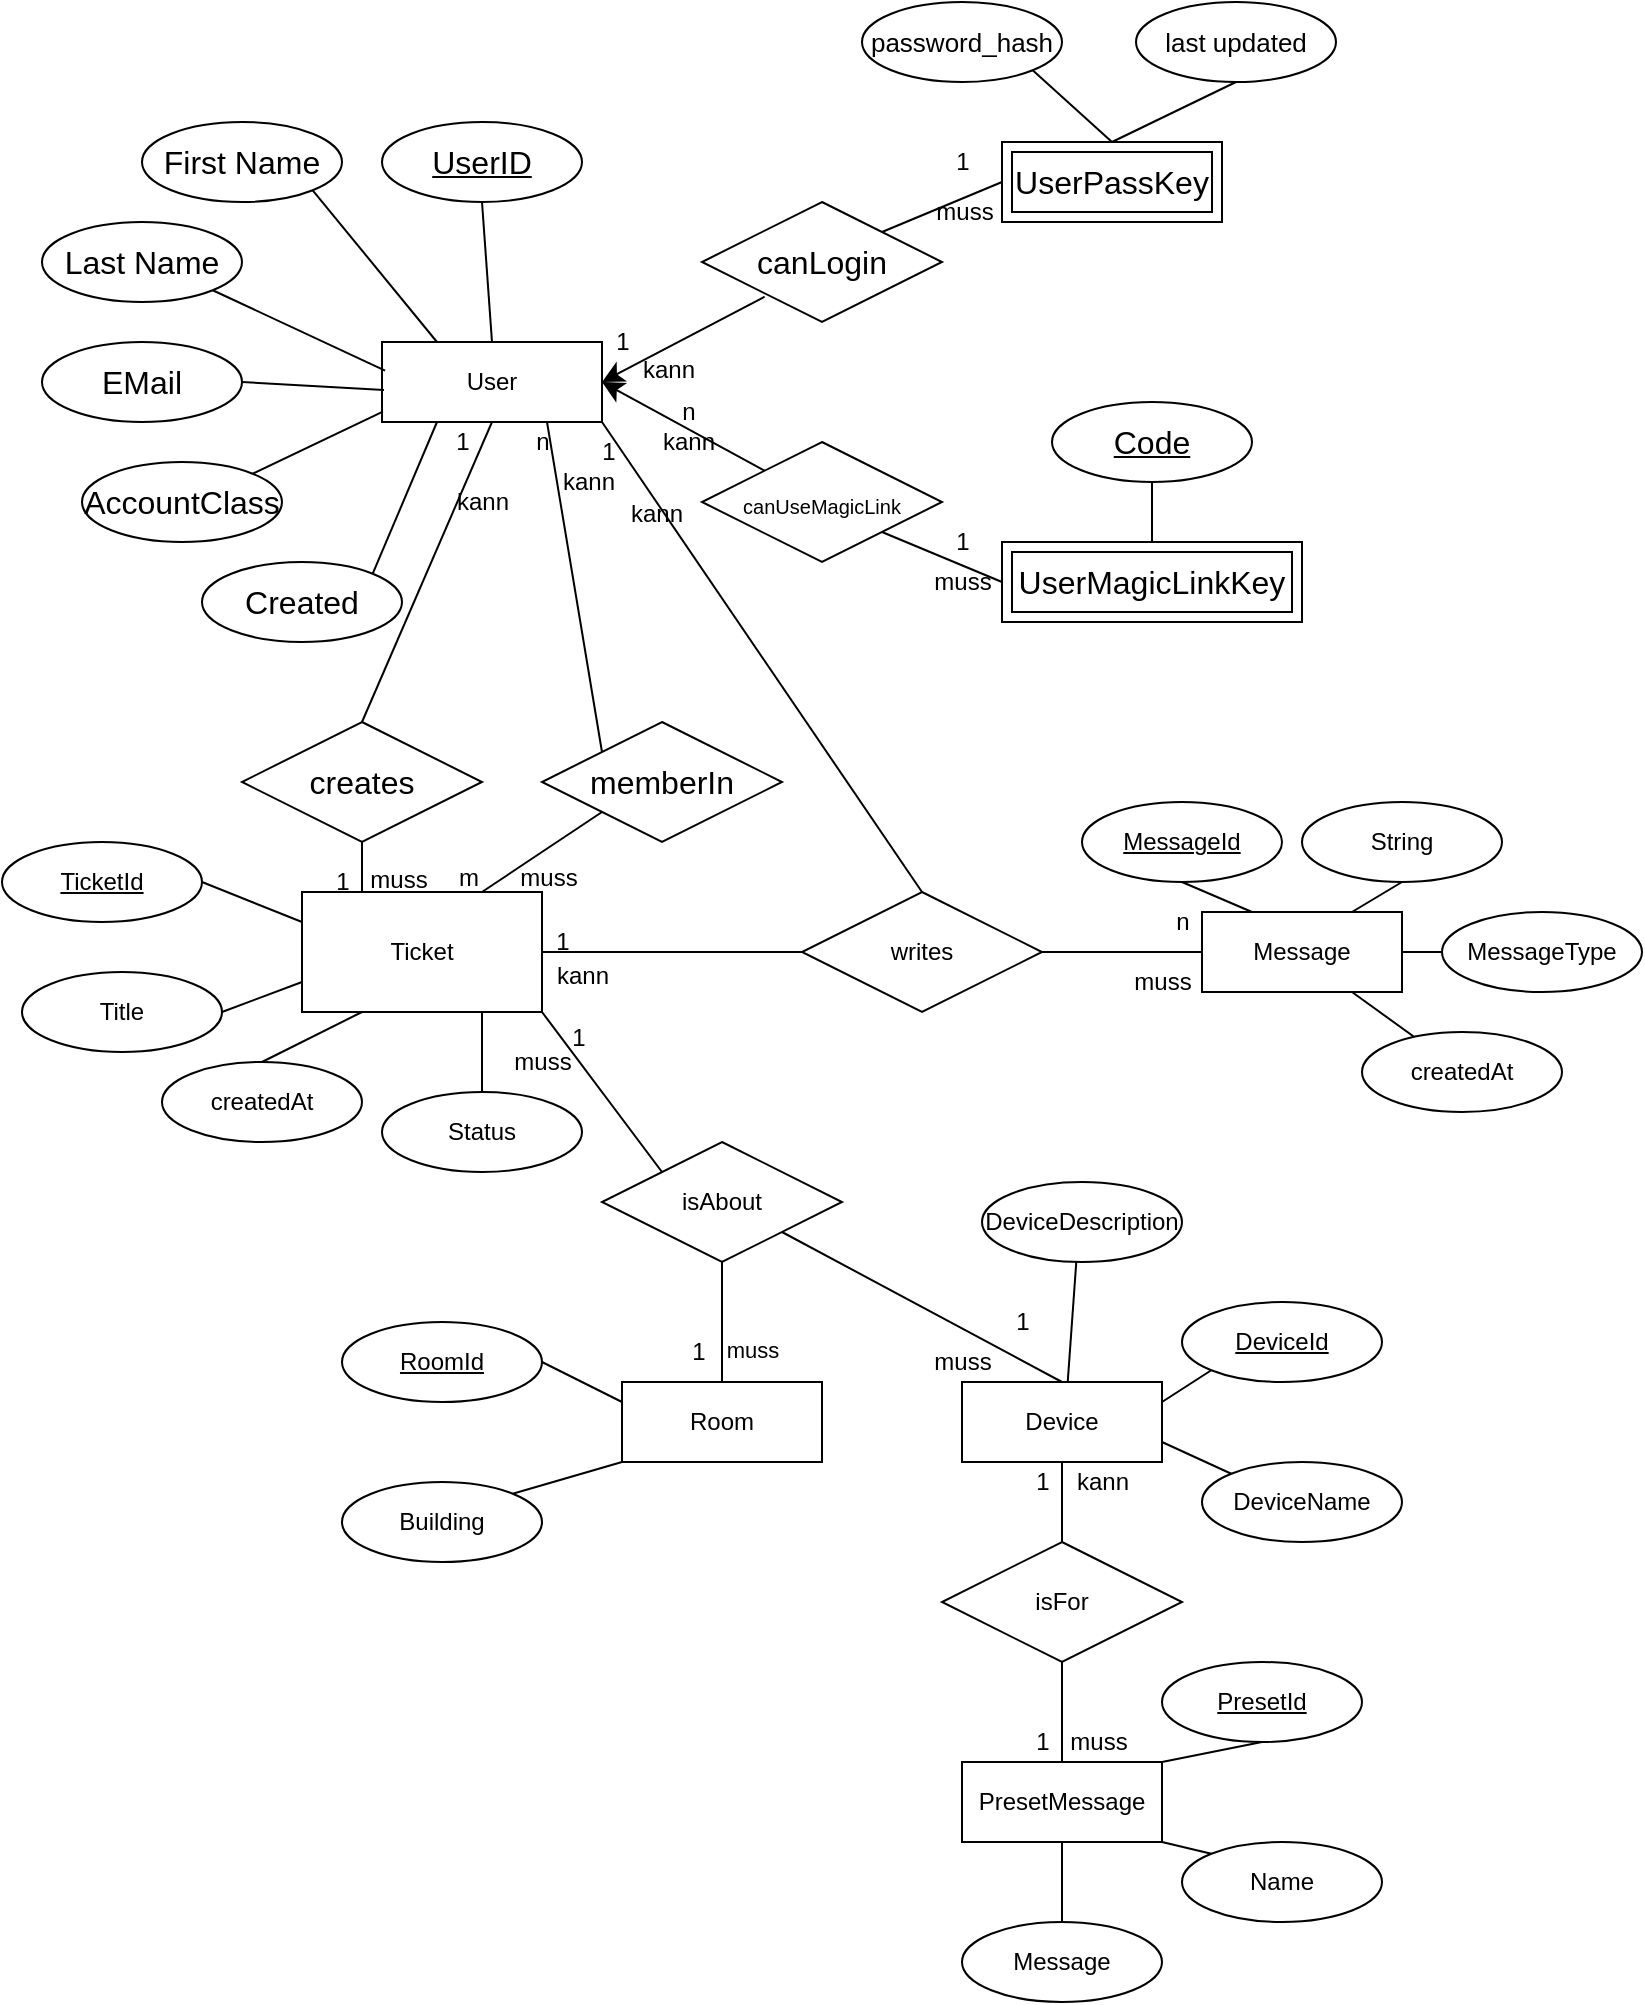 <mxfile version="20.5.3" type="embed"><diagram name="Seite-1" id="DrD-UzKnuhGf0NxtWh-D"><mxGraphModel dx="861" dy="655" grid="1" gridSize="10" guides="1" tooltips="1" connect="1" arrows="1" fold="1" page="1" pageScale="1" pageWidth="827" pageHeight="1169" math="0" shadow="0"><root><mxCell id="0"/><mxCell id="1" parent="0"/><mxCell id="13" style="edgeStyle=none;rounded=0;orthogonalLoop=1;jettySize=auto;html=1;exitX=0.5;exitY=1;exitDx=0;exitDy=0;entryX=0.5;entryY=0;entryDx=0;entryDy=0;endArrow=none;endFill=0;" parent="1" source="XscAAmb412mFf9nTwe-L-1" target="11" edge="1"><mxGeometry relative="1" as="geometry"/></mxCell><mxCell id="16" style="edgeStyle=none;rounded=0;orthogonalLoop=1;jettySize=auto;html=1;exitX=0.75;exitY=1;exitDx=0;exitDy=0;entryX=0;entryY=0;entryDx=0;entryDy=0;endArrow=none;endFill=0;" parent="1" source="XscAAmb412mFf9nTwe-L-1" target="12" edge="1"><mxGeometry relative="1" as="geometry"/></mxCell><mxCell id="19" style="edgeStyle=none;rounded=0;orthogonalLoop=1;jettySize=auto;html=1;exitX=1;exitY=1;exitDx=0;exitDy=0;entryX=0.5;entryY=0;entryDx=0;entryDy=0;endArrow=none;endFill=0;" parent="1" source="XscAAmb412mFf9nTwe-L-1" target="17" edge="1"><mxGeometry relative="1" as="geometry"/></mxCell><mxCell id="XscAAmb412mFf9nTwe-L-1" value="User" style="rounded=0;whiteSpace=wrap;html=1;" parent="1" vertex="1"><mxGeometry x="190" y="280" width="110" height="40" as="geometry"/></mxCell><mxCell id="XscAAmb412mFf9nTwe-L-8" style="edgeStyle=none;curved=1;rounded=0;orthogonalLoop=1;jettySize=auto;html=1;exitX=0.5;exitY=1;exitDx=0;exitDy=0;entryX=0.5;entryY=0;entryDx=0;entryDy=0;fontSize=12;startSize=8;endSize=8;endArrow=none;endFill=0;" parent="1" source="XscAAmb412mFf9nTwe-L-2" target="XscAAmb412mFf9nTwe-L-1" edge="1"><mxGeometry relative="1" as="geometry"/></mxCell><mxCell id="XscAAmb412mFf9nTwe-L-2" value="UserID" style="ellipse;whiteSpace=wrap;html=1;align=center;fontStyle=4;fontSize=16;" parent="1" vertex="1"><mxGeometry x="190" y="170" width="100" height="40" as="geometry"/></mxCell><mxCell id="XscAAmb412mFf9nTwe-L-9" style="edgeStyle=none;curved=1;rounded=0;orthogonalLoop=1;jettySize=auto;html=1;exitX=1;exitY=1;exitDx=0;exitDy=0;entryX=0.25;entryY=0;entryDx=0;entryDy=0;fontSize=12;startSize=8;endSize=8;endArrow=none;endFill=0;" parent="1" source="XscAAmb412mFf9nTwe-L-3" target="XscAAmb412mFf9nTwe-L-1" edge="1"><mxGeometry relative="1" as="geometry"/></mxCell><mxCell id="XscAAmb412mFf9nTwe-L-3" value="First Name" style="ellipse;whiteSpace=wrap;html=1;align=center;fontSize=16;" parent="1" vertex="1"><mxGeometry x="70" y="170" width="100" height="40" as="geometry"/></mxCell><mxCell id="XscAAmb412mFf9nTwe-L-10" style="edgeStyle=none;curved=1;rounded=0;orthogonalLoop=1;jettySize=auto;html=1;exitX=1;exitY=1;exitDx=0;exitDy=0;entryX=0.014;entryY=0.357;entryDx=0;entryDy=0;entryPerimeter=0;fontSize=12;startSize=8;endSize=8;endArrow=none;endFill=0;" parent="1" source="XscAAmb412mFf9nTwe-L-4" target="XscAAmb412mFf9nTwe-L-1" edge="1"><mxGeometry relative="1" as="geometry"/></mxCell><mxCell id="XscAAmb412mFf9nTwe-L-4" value="Last Name" style="ellipse;whiteSpace=wrap;html=1;align=center;fontSize=16;" parent="1" vertex="1"><mxGeometry x="20" y="220" width="100" height="40" as="geometry"/></mxCell><mxCell id="XscAAmb412mFf9nTwe-L-11" style="edgeStyle=none;curved=1;rounded=0;orthogonalLoop=1;jettySize=auto;html=1;exitX=1;exitY=0.5;exitDx=0;exitDy=0;entryX=0.009;entryY=0.6;entryDx=0;entryDy=0;entryPerimeter=0;fontSize=12;startSize=8;endSize=8;endArrow=none;endFill=0;" parent="1" source="XscAAmb412mFf9nTwe-L-5" target="XscAAmb412mFf9nTwe-L-1" edge="1"><mxGeometry relative="1" as="geometry"/></mxCell><mxCell id="XscAAmb412mFf9nTwe-L-5" value="EMail" style="ellipse;whiteSpace=wrap;html=1;align=center;fontSize=16;" parent="1" vertex="1"><mxGeometry x="20" y="280" width="100" height="40" as="geometry"/></mxCell><mxCell id="XscAAmb412mFf9nTwe-L-12" style="edgeStyle=none;curved=1;rounded=0;orthogonalLoop=1;jettySize=auto;html=1;exitX=1;exitY=0;exitDx=0;exitDy=0;entryX=0.004;entryY=0.871;entryDx=0;entryDy=0;entryPerimeter=0;fontSize=12;startSize=8;endSize=8;endArrow=none;endFill=0;" parent="1" source="XscAAmb412mFf9nTwe-L-6" target="XscAAmb412mFf9nTwe-L-1" edge="1"><mxGeometry relative="1" as="geometry"/></mxCell><mxCell id="XscAAmb412mFf9nTwe-L-6" value="AccountClass" style="ellipse;whiteSpace=wrap;html=1;align=center;fontSize=16;" parent="1" vertex="1"><mxGeometry x="40" y="340" width="100" height="40" as="geometry"/></mxCell><mxCell id="XscAAmb412mFf9nTwe-L-13" style="edgeStyle=none;curved=1;rounded=0;orthogonalLoop=1;jettySize=auto;html=1;exitX=1;exitY=0;exitDx=0;exitDy=0;entryX=0.25;entryY=1;entryDx=0;entryDy=0;fontSize=12;startSize=8;endSize=8;endArrow=none;endFill=0;" parent="1" source="XscAAmb412mFf9nTwe-L-7" target="XscAAmb412mFf9nTwe-L-1" edge="1"><mxGeometry relative="1" as="geometry"/></mxCell><mxCell id="XscAAmb412mFf9nTwe-L-7" value="Created" style="ellipse;whiteSpace=wrap;html=1;align=center;fontSize=16;" parent="1" vertex="1"><mxGeometry x="100" y="390" width="100" height="40" as="geometry"/></mxCell><mxCell id="XscAAmb412mFf9nTwe-L-28" style="edgeStyle=none;curved=1;rounded=0;orthogonalLoop=1;jettySize=auto;html=1;exitX=0.5;exitY=0;exitDx=0;exitDy=0;entryX=1;entryY=1;entryDx=0;entryDy=0;fontSize=12;startSize=8;endSize=8;endArrow=none;endFill=0;" parent="1" source="XscAAmb412mFf9nTwe-L-15" target="XscAAmb412mFf9nTwe-L-26" edge="1"><mxGeometry relative="1" as="geometry"/></mxCell><mxCell id="XscAAmb412mFf9nTwe-L-15" value="UserPassKey" style="shape=ext;margin=3;double=1;whiteSpace=wrap;html=1;align=center;fontSize=16;" parent="1" vertex="1"><mxGeometry x="500" y="180" width="110" height="40" as="geometry"/></mxCell><mxCell id="XscAAmb412mFf9nTwe-L-18" style="edgeStyle=none;curved=1;rounded=0;orthogonalLoop=1;jettySize=auto;html=1;exitX=1;exitY=0;exitDx=0;exitDy=0;entryX=0;entryY=0.5;entryDx=0;entryDy=0;fontSize=12;startSize=8;endSize=8;endArrow=none;endFill=0;" parent="1" source="XscAAmb412mFf9nTwe-L-17" target="XscAAmb412mFf9nTwe-L-15" edge="1"><mxGeometry relative="1" as="geometry"/></mxCell><mxCell id="XscAAmb412mFf9nTwe-L-19" style="edgeStyle=none;curved=1;rounded=0;orthogonalLoop=1;jettySize=auto;html=1;exitX=0.261;exitY=0.789;exitDx=0;exitDy=0;entryX=1;entryY=0.5;entryDx=0;entryDy=0;fontSize=12;startSize=8;endSize=8;exitPerimeter=0;" parent="1" source="XscAAmb412mFf9nTwe-L-17" target="XscAAmb412mFf9nTwe-L-1" edge="1"><mxGeometry relative="1" as="geometry"/></mxCell><mxCell id="XscAAmb412mFf9nTwe-L-17" value="canLogin" style="shape=rhombus;perimeter=rhombusPerimeter;whiteSpace=wrap;html=1;align=center;fontSize=16;" parent="1" vertex="1"><mxGeometry x="350" y="210" width="120" height="60" as="geometry"/></mxCell><mxCell id="XscAAmb412mFf9nTwe-L-22" value="UserMagicLinkKey" style="shape=ext;margin=3;double=1;whiteSpace=wrap;html=1;align=center;fontSize=16;" parent="1" vertex="1"><mxGeometry x="500" y="380" width="150" height="40" as="geometry"/></mxCell><mxCell id="XscAAmb412mFf9nTwe-L-23" style="edgeStyle=none;curved=1;rounded=0;orthogonalLoop=1;jettySize=auto;html=1;exitX=1;exitY=1;exitDx=0;exitDy=0;entryX=0;entryY=0.5;entryDx=0;entryDy=0;fontSize=12;startSize=8;endSize=8;endArrow=none;endFill=0;" parent="1" source="XscAAmb412mFf9nTwe-L-25" target="XscAAmb412mFf9nTwe-L-22" edge="1"><mxGeometry relative="1" as="geometry"/></mxCell><mxCell id="XscAAmb412mFf9nTwe-L-24" style="edgeStyle=none;curved=1;rounded=0;orthogonalLoop=1;jettySize=auto;html=1;entryX=1;entryY=0.5;entryDx=0;entryDy=0;fontSize=12;startSize=8;endSize=8;" parent="1" source="XscAAmb412mFf9nTwe-L-25" target="XscAAmb412mFf9nTwe-L-1" edge="1"><mxGeometry relative="1" as="geometry"><mxPoint x="310" y="440" as="targetPoint"/></mxGeometry></mxCell><mxCell id="XscAAmb412mFf9nTwe-L-25" value="&lt;font style=&quot;font-size: 10px;&quot;&gt;canUseMagicLink&lt;/font&gt;" style="shape=rhombus;perimeter=rhombusPerimeter;whiteSpace=wrap;html=1;align=center;fontSize=16;" parent="1" vertex="1"><mxGeometry x="350" y="330" width="120" height="60" as="geometry"/></mxCell><mxCell id="XscAAmb412mFf9nTwe-L-26" value="password_hash" style="ellipse;whiteSpace=wrap;html=1;align=center;fontSize=13;" parent="1" vertex="1"><mxGeometry x="430" y="110" width="100" height="40" as="geometry"/></mxCell><mxCell id="XscAAmb412mFf9nTwe-L-29" style="edgeStyle=none;curved=1;rounded=0;orthogonalLoop=1;jettySize=auto;html=1;exitX=0.5;exitY=1;exitDx=0;exitDy=0;entryX=0.5;entryY=0;entryDx=0;entryDy=0;fontSize=12;startSize=8;endSize=8;endArrow=none;endFill=0;" parent="1" source="XscAAmb412mFf9nTwe-L-27" target="XscAAmb412mFf9nTwe-L-15" edge="1"><mxGeometry relative="1" as="geometry"/></mxCell><mxCell id="XscAAmb412mFf9nTwe-L-27" value="last updated" style="ellipse;whiteSpace=wrap;html=1;align=center;fontSize=13;" parent="1" vertex="1"><mxGeometry x="567" y="110" width="100" height="40" as="geometry"/></mxCell><mxCell id="XscAAmb412mFf9nTwe-L-32" style="edgeStyle=none;curved=1;rounded=0;orthogonalLoop=1;jettySize=auto;html=1;exitX=0.5;exitY=1;exitDx=0;exitDy=0;fontSize=12;startSize=8;endSize=8;endArrow=none;endFill=0;" parent="1" source="XscAAmb412mFf9nTwe-L-31" target="XscAAmb412mFf9nTwe-L-22" edge="1"><mxGeometry relative="1" as="geometry"/></mxCell><mxCell id="XscAAmb412mFf9nTwe-L-31" value="Code" style="ellipse;whiteSpace=wrap;html=1;align=center;fontStyle=4;fontSize=16;" parent="1" vertex="1"><mxGeometry x="525" y="310" width="100" height="40" as="geometry"/></mxCell><mxCell id="18" style="edgeStyle=none;rounded=0;orthogonalLoop=1;jettySize=auto;html=1;exitX=1;exitY=0.5;exitDx=0;exitDy=0;entryX=0;entryY=0.5;entryDx=0;entryDy=0;endArrow=none;endFill=0;" parent="1" source="2" target="17" edge="1"><mxGeometry relative="1" as="geometry"/></mxCell><mxCell id="30" style="edgeStyle=none;rounded=0;orthogonalLoop=1;jettySize=auto;html=1;exitX=1;exitY=1;exitDx=0;exitDy=0;entryX=0;entryY=0;entryDx=0;entryDy=0;endArrow=none;endFill=0;" parent="1" source="2" target="29" edge="1"><mxGeometry relative="1" as="geometry"/></mxCell><mxCell id="2" value="Ticket" style="rounded=0;whiteSpace=wrap;html=1;" parent="1" vertex="1"><mxGeometry x="150" y="555" width="120" height="60" as="geometry"/></mxCell><mxCell id="7" style="rounded=0;orthogonalLoop=1;jettySize=auto;html=1;exitX=1;exitY=0.5;exitDx=0;exitDy=0;entryX=0;entryY=0.25;entryDx=0;entryDy=0;endArrow=none;endFill=0;" parent="1" source="3" target="2" edge="1"><mxGeometry relative="1" as="geometry"/></mxCell><mxCell id="3" value="TicketId" style="ellipse;whiteSpace=wrap;html=1;align=center;fontStyle=4;" parent="1" vertex="1"><mxGeometry y="530" width="100" height="40" as="geometry"/></mxCell><mxCell id="8" style="edgeStyle=none;rounded=0;orthogonalLoop=1;jettySize=auto;html=1;exitX=1;exitY=0.5;exitDx=0;exitDy=0;entryX=0;entryY=0.75;entryDx=0;entryDy=0;endArrow=none;endFill=0;" parent="1" source="4" target="2" edge="1"><mxGeometry relative="1" as="geometry"/></mxCell><mxCell id="4" value="Title" style="ellipse;whiteSpace=wrap;html=1;align=center;" parent="1" vertex="1"><mxGeometry x="10" y="595" width="100" height="40" as="geometry"/></mxCell><mxCell id="9" style="edgeStyle=none;rounded=0;orthogonalLoop=1;jettySize=auto;html=1;exitX=0.5;exitY=0;exitDx=0;exitDy=0;entryX=0.25;entryY=1;entryDx=0;entryDy=0;endArrow=none;endFill=0;" parent="1" source="5" target="2" edge="1"><mxGeometry relative="1" as="geometry"/></mxCell><mxCell id="5" value="createdAt" style="ellipse;whiteSpace=wrap;html=1;align=center;" parent="1" vertex="1"><mxGeometry x="80" y="640" width="100" height="40" as="geometry"/></mxCell><mxCell id="10" style="edgeStyle=none;rounded=0;orthogonalLoop=1;jettySize=auto;html=1;exitX=0.5;exitY=0;exitDx=0;exitDy=0;entryX=0.75;entryY=1;entryDx=0;entryDy=0;endArrow=none;endFill=0;" parent="1" source="6" target="2" edge="1"><mxGeometry relative="1" as="geometry"/></mxCell><mxCell id="6" value="Status" style="ellipse;whiteSpace=wrap;html=1;align=center;" parent="1" vertex="1"><mxGeometry x="190" y="655" width="100" height="40" as="geometry"/></mxCell><mxCell id="14" style="edgeStyle=none;rounded=0;orthogonalLoop=1;jettySize=auto;html=1;exitX=0.5;exitY=1;exitDx=0;exitDy=0;entryX=0.25;entryY=0;entryDx=0;entryDy=0;endArrow=none;endFill=0;" parent="1" source="11" target="2" edge="1"><mxGeometry relative="1" as="geometry"/></mxCell><mxCell id="11" value="creates" style="shape=rhombus;perimeter=rhombusPerimeter;whiteSpace=wrap;html=1;align=center;fontSize=16;" parent="1" vertex="1"><mxGeometry x="120" y="470" width="120" height="60" as="geometry"/></mxCell><mxCell id="15" style="edgeStyle=none;rounded=0;orthogonalLoop=1;jettySize=auto;html=1;exitX=0;exitY=1;exitDx=0;exitDy=0;entryX=0.75;entryY=0;entryDx=0;entryDy=0;endArrow=none;endFill=0;" parent="1" source="12" target="2" edge="1"><mxGeometry relative="1" as="geometry"/></mxCell><mxCell id="12" value="memberIn" style="shape=rhombus;perimeter=rhombusPerimeter;whiteSpace=wrap;html=1;align=center;fontSize=16;" parent="1" vertex="1"><mxGeometry x="270" y="470" width="120" height="60" as="geometry"/></mxCell><mxCell id="21" style="edgeStyle=none;rounded=0;orthogonalLoop=1;jettySize=auto;html=1;exitX=1;exitY=0.5;exitDx=0;exitDy=0;entryX=0;entryY=0.5;entryDx=0;entryDy=0;endArrow=none;endFill=0;" parent="1" source="17" target="20" edge="1"><mxGeometry relative="1" as="geometry"/></mxCell><mxCell id="17" value="writes" style="shape=rhombus;perimeter=rhombusPerimeter;whiteSpace=wrap;html=1;align=center;" parent="1" vertex="1"><mxGeometry x="400" y="555" width="120" height="60" as="geometry"/></mxCell><mxCell id="27" style="edgeStyle=none;rounded=0;orthogonalLoop=1;jettySize=auto;html=1;exitX=0.75;exitY=0;exitDx=0;exitDy=0;entryX=0.5;entryY=1;entryDx=0;entryDy=0;endArrow=none;endFill=0;" parent="1" source="20" target="25" edge="1"><mxGeometry relative="1" as="geometry"/></mxCell><mxCell id="28" style="edgeStyle=none;rounded=0;orthogonalLoop=1;jettySize=auto;html=1;exitX=1;exitY=0.5;exitDx=0;exitDy=0;entryX=0;entryY=0.5;entryDx=0;entryDy=0;endArrow=none;endFill=0;" parent="1" source="20" target="26" edge="1"><mxGeometry relative="1" as="geometry"/></mxCell><mxCell id="95" style="rounded=0;orthogonalLoop=1;jettySize=auto;html=1;exitX=0.75;exitY=1;exitDx=0;exitDy=0;entryX=0.31;entryY=0.15;entryDx=0;entryDy=0;entryPerimeter=0;endArrow=none;endFill=0;" parent="1" source="20" target="94" edge="1"><mxGeometry relative="1" as="geometry"/></mxCell><mxCell id="20" value="Message" style="whiteSpace=wrap;html=1;align=center;" parent="1" vertex="1"><mxGeometry x="600" y="565" width="100" height="40" as="geometry"/></mxCell><mxCell id="23" style="edgeStyle=none;rounded=0;orthogonalLoop=1;jettySize=auto;html=1;exitX=0.5;exitY=1;exitDx=0;exitDy=0;entryX=0.25;entryY=0;entryDx=0;entryDy=0;endArrow=none;endFill=0;" parent="1" source="22" target="20" edge="1"><mxGeometry relative="1" as="geometry"/></mxCell><mxCell id="22" value="MessageId" style="ellipse;whiteSpace=wrap;html=1;align=center;fontStyle=4" parent="1" vertex="1"><mxGeometry x="540" y="510" width="100" height="40" as="geometry"/></mxCell><mxCell id="25" value="String" style="ellipse;whiteSpace=wrap;html=1;align=center;" parent="1" vertex="1"><mxGeometry x="650" y="510" width="100" height="40" as="geometry"/></mxCell><mxCell id="26" value="MessageType" style="ellipse;whiteSpace=wrap;html=1;align=center;" parent="1" vertex="1"><mxGeometry x="720" y="565" width="100" height="40" as="geometry"/></mxCell><mxCell id="39" style="edgeStyle=none;rounded=0;orthogonalLoop=1;jettySize=auto;html=1;exitX=0.5;exitY=1;exitDx=0;exitDy=0;entryX=0.5;entryY=0;entryDx=0;entryDy=0;endArrow=none;endFill=0;" parent="1" source="29" target="32" edge="1"><mxGeometry relative="1" as="geometry"/></mxCell><mxCell id="85" value="muss" style="edgeLabel;html=1;align=center;verticalAlign=middle;resizable=0;points=[];" parent="39" vertex="1" connectable="0"><mxGeometry x="0.446" y="5" relative="1" as="geometry"><mxPoint x="10" as="offset"/></mxGeometry></mxCell><mxCell id="41" style="edgeStyle=none;rounded=0;orthogonalLoop=1;jettySize=auto;html=1;exitX=1;exitY=1;exitDx=0;exitDy=0;entryX=0.5;entryY=0;entryDx=0;entryDy=0;endArrow=none;endFill=0;" parent="1" source="29" target="40" edge="1"><mxGeometry relative="1" as="geometry"/></mxCell><mxCell id="29" value="isAbout" style="shape=rhombus;perimeter=rhombusPerimeter;whiteSpace=wrap;html=1;align=center;" parent="1" vertex="1"><mxGeometry x="300" y="680" width="120" height="60" as="geometry"/></mxCell><mxCell id="37" style="edgeStyle=none;rounded=0;orthogonalLoop=1;jettySize=auto;html=1;exitX=0;exitY=1;exitDx=0;exitDy=0;entryX=1;entryY=0;entryDx=0;entryDy=0;endArrow=none;endFill=0;" parent="1" source="32" target="36" edge="1"><mxGeometry relative="1" as="geometry"/></mxCell><mxCell id="38" style="edgeStyle=none;rounded=0;orthogonalLoop=1;jettySize=auto;html=1;exitX=0;exitY=0.25;exitDx=0;exitDy=0;entryX=1;entryY=0.5;entryDx=0;entryDy=0;endArrow=none;endFill=0;" parent="1" source="32" target="34" edge="1"><mxGeometry relative="1" as="geometry"/></mxCell><mxCell id="32" value="Room" style="whiteSpace=wrap;html=1;align=center;" parent="1" vertex="1"><mxGeometry x="310" y="800" width="100" height="40" as="geometry"/></mxCell><mxCell id="34" value="RoomId" style="ellipse;whiteSpace=wrap;html=1;align=center;fontStyle=4;" parent="1" vertex="1"><mxGeometry x="170" y="770" width="100" height="40" as="geometry"/></mxCell><mxCell id="36" value="Building" style="ellipse;whiteSpace=wrap;html=1;align=center;fontStyle=0;" parent="1" vertex="1"><mxGeometry x="170" y="850" width="100" height="40" as="geometry"/></mxCell><mxCell id="45" style="edgeStyle=none;rounded=0;orthogonalLoop=1;jettySize=auto;html=1;exitX=0.5;exitY=1;exitDx=0;exitDy=0;entryX=0.5;entryY=0;entryDx=0;entryDy=0;endArrow=none;endFill=0;" parent="1" source="40" target="44" edge="1"><mxGeometry relative="1" as="geometry"/></mxCell><mxCell id="46" style="edgeStyle=none;rounded=0;orthogonalLoop=1;jettySize=auto;html=1;exitX=1;exitY=0.75;exitDx=0;exitDy=0;entryX=0;entryY=0;entryDx=0;entryDy=0;endArrow=none;endFill=0;" parent="1" source="40" target="43" edge="1"><mxGeometry relative="1" as="geometry"/></mxCell><mxCell id="47" style="edgeStyle=none;rounded=0;orthogonalLoop=1;jettySize=auto;html=1;exitX=1;exitY=0.25;exitDx=0;exitDy=0;entryX=0;entryY=1;entryDx=0;entryDy=0;endArrow=none;endFill=0;" parent="1" source="40" target="42" edge="1"><mxGeometry relative="1" as="geometry"/></mxCell><mxCell id="52" style="edgeStyle=none;rounded=0;orthogonalLoop=1;jettySize=auto;html=1;exitX=0.5;exitY=1;exitDx=0;exitDy=0;entryX=0.5;entryY=0;entryDx=0;entryDy=0;endArrow=none;endFill=0;" parent="1" source="40" target="50" edge="1"><mxGeometry relative="1" as="geometry"/></mxCell><mxCell id="40" value="Device" style="whiteSpace=wrap;html=1;align=center;" parent="1" vertex="1"><mxGeometry x="480" y="800" width="100" height="40" as="geometry"/></mxCell><mxCell id="42" value="DeviceId" style="ellipse;whiteSpace=wrap;html=1;align=center;fontStyle=4;" parent="1" vertex="1"><mxGeometry x="590" y="760" width="100" height="40" as="geometry"/></mxCell><mxCell id="43" value="DeviceName" style="ellipse;whiteSpace=wrap;html=1;align=center;" parent="1" vertex="1"><mxGeometry x="600" y="840" width="100" height="40" as="geometry"/></mxCell><mxCell id="44" value="DeviceDescription" style="ellipse;whiteSpace=wrap;html=1;align=center;" parent="1" vertex="1"><mxGeometry x="490" y="700" width="100" height="40" as="geometry"/></mxCell><mxCell id="54" style="edgeStyle=none;rounded=0;orthogonalLoop=1;jettySize=auto;html=1;exitX=1;exitY=0;exitDx=0;exitDy=0;entryX=0.5;entryY=1;entryDx=0;entryDy=0;endArrow=none;endFill=0;" parent="1" source="49" target="53" edge="1"><mxGeometry relative="1" as="geometry"/></mxCell><mxCell id="56" style="edgeStyle=none;rounded=0;orthogonalLoop=1;jettySize=auto;html=1;exitX=1;exitY=1;exitDx=0;exitDy=0;entryX=0;entryY=0;entryDx=0;entryDy=0;endArrow=none;endFill=0;" parent="1" source="49" target="55" edge="1"><mxGeometry relative="1" as="geometry"/></mxCell><mxCell id="58" style="edgeStyle=none;rounded=0;orthogonalLoop=1;jettySize=auto;html=1;exitX=0.5;exitY=1;exitDx=0;exitDy=0;entryX=0.5;entryY=0;entryDx=0;entryDy=0;endArrow=none;endFill=0;" parent="1" source="49" target="57" edge="1"><mxGeometry relative="1" as="geometry"/></mxCell><mxCell id="49" value="PresetMessage" style="whiteSpace=wrap;html=1;align=center;" parent="1" vertex="1"><mxGeometry x="480" y="990" width="100" height="40" as="geometry"/></mxCell><mxCell id="51" style="edgeStyle=none;rounded=0;orthogonalLoop=1;jettySize=auto;html=1;exitX=0.5;exitY=1;exitDx=0;exitDy=0;entryX=0.5;entryY=0;entryDx=0;entryDy=0;endArrow=none;endFill=0;" parent="1" source="50" target="49" edge="1"><mxGeometry relative="1" as="geometry"/></mxCell><mxCell id="50" value="isFor" style="shape=rhombus;perimeter=rhombusPerimeter;whiteSpace=wrap;html=1;align=center;" parent="1" vertex="1"><mxGeometry x="470" y="880" width="120" height="60" as="geometry"/></mxCell><mxCell id="53" value="PresetId" style="ellipse;whiteSpace=wrap;html=1;align=center;fontStyle=4;" parent="1" vertex="1"><mxGeometry x="580" y="940" width="100" height="40" as="geometry"/></mxCell><mxCell id="55" value="Name" style="ellipse;whiteSpace=wrap;html=1;align=center;" parent="1" vertex="1"><mxGeometry x="590" y="1030" width="100" height="40" as="geometry"/></mxCell><mxCell id="57" value="Message" style="ellipse;whiteSpace=wrap;html=1;align=center;" parent="1" vertex="1"><mxGeometry x="480" y="1070" width="100" height="40" as="geometry"/></mxCell><mxCell id="60" value="1" style="text;html=1;align=center;verticalAlign=middle;resizable=0;points=[];autosize=1;strokeColor=none;fillColor=none;" parent="1" vertex="1"><mxGeometry x="295" y="265" width="30" height="30" as="geometry"/></mxCell><mxCell id="61" value="1" style="text;html=1;align=center;verticalAlign=middle;resizable=0;points=[];autosize=1;strokeColor=none;fillColor=none;" parent="1" vertex="1"><mxGeometry x="465" y="175" width="30" height="30" as="geometry"/></mxCell><mxCell id="62" value="kann" style="text;html=1;align=center;verticalAlign=middle;resizable=0;points=[];autosize=1;strokeColor=none;fillColor=none;" parent="1" vertex="1"><mxGeometry x="308" y="279" width="50" height="30" as="geometry"/></mxCell><mxCell id="63" value="muss" style="text;html=1;align=center;verticalAlign=middle;resizable=0;points=[];autosize=1;strokeColor=none;fillColor=none;" parent="1" vertex="1"><mxGeometry x="456" y="200" width="50" height="30" as="geometry"/></mxCell><mxCell id="64" value="n" style="text;html=1;align=center;verticalAlign=middle;resizable=0;points=[];autosize=1;strokeColor=none;fillColor=none;" parent="1" vertex="1"><mxGeometry x="328" y="300" width="30" height="30" as="geometry"/></mxCell><mxCell id="65" value="kann" style="text;html=1;align=center;verticalAlign=middle;resizable=0;points=[];autosize=1;strokeColor=none;fillColor=none;" parent="1" vertex="1"><mxGeometry x="318" y="315" width="50" height="30" as="geometry"/></mxCell><mxCell id="66" value="1" style="text;html=1;align=center;verticalAlign=middle;resizable=0;points=[];autosize=1;strokeColor=none;fillColor=none;" parent="1" vertex="1"><mxGeometry x="465" y="365" width="30" height="30" as="geometry"/></mxCell><mxCell id="67" value="muss" style="text;html=1;align=center;verticalAlign=middle;resizable=0;points=[];autosize=1;strokeColor=none;fillColor=none;" parent="1" vertex="1"><mxGeometry x="455" y="385" width="50" height="30" as="geometry"/></mxCell><mxCell id="68" value="1" style="text;html=1;align=center;verticalAlign=middle;resizable=0;points=[];autosize=1;strokeColor=none;fillColor=none;" parent="1" vertex="1"><mxGeometry x="215" y="315" width="30" height="30" as="geometry"/></mxCell><mxCell id="69" value="kann" style="text;html=1;align=center;verticalAlign=middle;resizable=0;points=[];autosize=1;strokeColor=none;fillColor=none;" parent="1" vertex="1"><mxGeometry x="215" y="345" width="50" height="30" as="geometry"/></mxCell><mxCell id="70" value="n" style="text;html=1;align=center;verticalAlign=middle;resizable=0;points=[];autosize=1;strokeColor=none;fillColor=none;" parent="1" vertex="1"><mxGeometry x="255" y="315" width="30" height="30" as="geometry"/></mxCell><mxCell id="71" value="kann" style="text;html=1;align=center;verticalAlign=middle;resizable=0;points=[];autosize=1;strokeColor=none;fillColor=none;" parent="1" vertex="1"><mxGeometry x="268" y="335" width="50" height="30" as="geometry"/></mxCell><mxCell id="72" value="1" style="text;html=1;align=center;verticalAlign=middle;resizable=0;points=[];autosize=1;strokeColor=none;fillColor=none;" parent="1" vertex="1"><mxGeometry x="288" y="320" width="30" height="30" as="geometry"/></mxCell><mxCell id="73" value="kann" style="text;html=1;align=center;verticalAlign=middle;resizable=0;points=[];autosize=1;strokeColor=none;fillColor=none;" parent="1" vertex="1"><mxGeometry x="302" y="351" width="50" height="30" as="geometry"/></mxCell><mxCell id="74" value="1" style="text;html=1;align=center;verticalAlign=middle;resizable=0;points=[];autosize=1;strokeColor=none;fillColor=none;" parent="1" vertex="1"><mxGeometry x="155" y="535" width="30" height="30" as="geometry"/></mxCell><mxCell id="75" value="muss" style="text;html=1;align=center;verticalAlign=middle;resizable=0;points=[];autosize=1;strokeColor=none;fillColor=none;" parent="1" vertex="1"><mxGeometry x="173" y="534" width="50" height="30" as="geometry"/></mxCell><mxCell id="76" value="m" style="text;html=1;align=center;verticalAlign=middle;resizable=0;points=[];autosize=1;strokeColor=none;fillColor=none;" parent="1" vertex="1"><mxGeometry x="218" y="533" width="30" height="30" as="geometry"/></mxCell><mxCell id="77" value="muss" style="text;html=1;align=center;verticalAlign=middle;resizable=0;points=[];autosize=1;strokeColor=none;fillColor=none;" parent="1" vertex="1"><mxGeometry x="248" y="533" width="50" height="30" as="geometry"/></mxCell><mxCell id="78" value="1" style="text;html=1;align=center;verticalAlign=middle;resizable=0;points=[];autosize=1;strokeColor=none;fillColor=none;" parent="1" vertex="1"><mxGeometry x="265" y="565" width="30" height="30" as="geometry"/></mxCell><mxCell id="79" value="n" style="text;html=1;align=center;verticalAlign=middle;resizable=0;points=[];autosize=1;strokeColor=none;fillColor=none;" parent="1" vertex="1"><mxGeometry x="575" y="555" width="30" height="30" as="geometry"/></mxCell><mxCell id="80" value="muss" style="text;html=1;align=center;verticalAlign=middle;resizable=0;points=[];autosize=1;strokeColor=none;fillColor=none;" parent="1" vertex="1"><mxGeometry x="555" y="585" width="50" height="30" as="geometry"/></mxCell><mxCell id="81" value="kann" style="text;html=1;align=center;verticalAlign=middle;resizable=0;points=[];autosize=1;strokeColor=none;fillColor=none;" parent="1" vertex="1"><mxGeometry x="265" y="582" width="50" height="30" as="geometry"/></mxCell><mxCell id="82" value="1" style="text;html=1;align=center;verticalAlign=middle;resizable=0;points=[];autosize=1;strokeColor=none;fillColor=none;" parent="1" vertex="1"><mxGeometry x="273" y="613" width="30" height="30" as="geometry"/></mxCell><mxCell id="83" value="muss" style="text;html=1;align=center;verticalAlign=middle;resizable=0;points=[];autosize=1;strokeColor=none;fillColor=none;" parent="1" vertex="1"><mxGeometry x="245" y="625" width="50" height="30" as="geometry"/></mxCell><mxCell id="86" value="" style="edgeStyle=none;rounded=0;orthogonalLoop=1;jettySize=auto;html=1;endArrow=none;endFill=0;" parent="1" source="84" target="32" edge="1"><mxGeometry relative="1" as="geometry"/></mxCell><mxCell id="84" value="1" style="text;html=1;align=center;verticalAlign=middle;resizable=0;points=[];autosize=1;strokeColor=none;fillColor=none;" parent="1" vertex="1"><mxGeometry x="333" y="770" width="30" height="30" as="geometry"/></mxCell><mxCell id="87" value="1" style="text;html=1;align=center;verticalAlign=middle;resizable=0;points=[];autosize=1;strokeColor=none;fillColor=none;" parent="1" vertex="1"><mxGeometry x="495" y="755" width="30" height="30" as="geometry"/></mxCell><mxCell id="88" value="muss" style="text;html=1;align=center;verticalAlign=middle;resizable=0;points=[];autosize=1;strokeColor=none;fillColor=none;" parent="1" vertex="1"><mxGeometry x="455" y="775" width="50" height="30" as="geometry"/></mxCell><mxCell id="89" value="1" style="text;html=1;align=center;verticalAlign=middle;resizable=0;points=[];autosize=1;strokeColor=none;fillColor=none;" parent="1" vertex="1"><mxGeometry x="505" y="835" width="30" height="30" as="geometry"/></mxCell><mxCell id="91" value="kann" style="text;html=1;align=center;verticalAlign=middle;resizable=0;points=[];autosize=1;strokeColor=none;fillColor=none;" parent="1" vertex="1"><mxGeometry x="525" y="835" width="50" height="30" as="geometry"/></mxCell><mxCell id="92" value="1" style="text;html=1;align=center;verticalAlign=middle;resizable=0;points=[];autosize=1;strokeColor=none;fillColor=none;" parent="1" vertex="1"><mxGeometry x="505" y="965" width="30" height="30" as="geometry"/></mxCell><mxCell id="93" value="muss" style="text;html=1;align=center;verticalAlign=middle;resizable=0;points=[];autosize=1;strokeColor=none;fillColor=none;" parent="1" vertex="1"><mxGeometry x="523" y="965" width="50" height="30" as="geometry"/></mxCell><mxCell id="94" value="createdAt" style="ellipse;whiteSpace=wrap;html=1;align=center;" parent="1" vertex="1"><mxGeometry x="680" y="625" width="100" height="40" as="geometry"/></mxCell></root></mxGraphModel></diagram></mxfile>